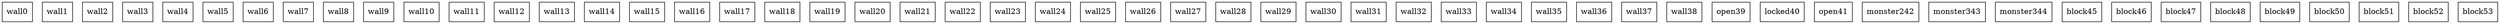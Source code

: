 graph room {
 node [shape="box"]; wall0 [pos="1,1!"]; wall1 [pos="2,1!"]; wall2 [pos="3,1!"]; wall3 [pos="4,1!"]; wall4 [pos="5,1!"]; wall5 [pos="6,1!"]; wall6 [pos="8,1!"]; wall7 [pos="9,1!"]; wall8 [pos="10,1!"]; wall9 [pos="11,1!"]; wall10 [pos="12,1!"]; wall11 [pos="13,1!"]; wall12 [pos="14,1!"]; wall13 [pos="1,2!"]; wall14 [pos="14,2!"]; wall15 [pos="1,3!"]; wall16 [pos="14,3!"]; wall17 [pos="1,4!"]; wall18 [pos="14,4!"]; wall19 [pos="1,5!"]; wall20 [pos="1,6!"]; wall21 [pos="14,6!"]; wall22 [pos="1,7!"]; wall23 [pos="14,7!"]; wall24 [pos="1,8!"]; wall25 [pos="14,8!"]; wall26 [pos="1,9!"]; wall27 [pos="2,9!"]; wall28 [pos="3,9!"]; wall29 [pos="4,9!"]; wall30 [pos="5,9!"]; wall31 [pos="6,9!"]; wall32 [pos="8,9!"]; wall33 [pos="9,9!"]; wall34 [pos="10,9!"]; wall35 [pos="11,9!"]; wall36 [pos="12,9!"]; wall37 [pos="13,9!"]; wall38 [pos="14,9!"]; open39 [pos="7,1!"]; locked40 [pos="14,5!"]; open41 [pos="7,9!"]; monster242 [pos="6,4!"]; monster343 [pos="6,5!"]; monster344 [pos="11,5!"]; block45 [pos="3,4!"]; block46 [pos="4,4!"]; block47 [pos="5,4!"]; block48 [pos="3,5!"]; block49 [pos="4,5!"]; block50 [pos="5,5!"]; block51 [pos="3,6!"]; block52 [pos="4,6!"]; block53 [pos="5,6!"]; }